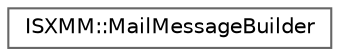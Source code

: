 digraph "Graphical Class Hierarchy"
{
 // LATEX_PDF_SIZE
  bgcolor="transparent";
  edge [fontname=Helvetica,fontsize=10,labelfontname=Helvetica,labelfontsize=10];
  node [fontname=Helvetica,fontsize=10,shape=box,height=0.2,width=0.4];
  rankdir="LR";
  Node0 [id="Node000000",label="ISXMM::MailMessageBuilder",height=0.2,width=0.4,color="grey40", fillcolor="white", style="filled",URL="$classISXMM_1_1MailMessageBuilder.html",tooltip=" "];
}
